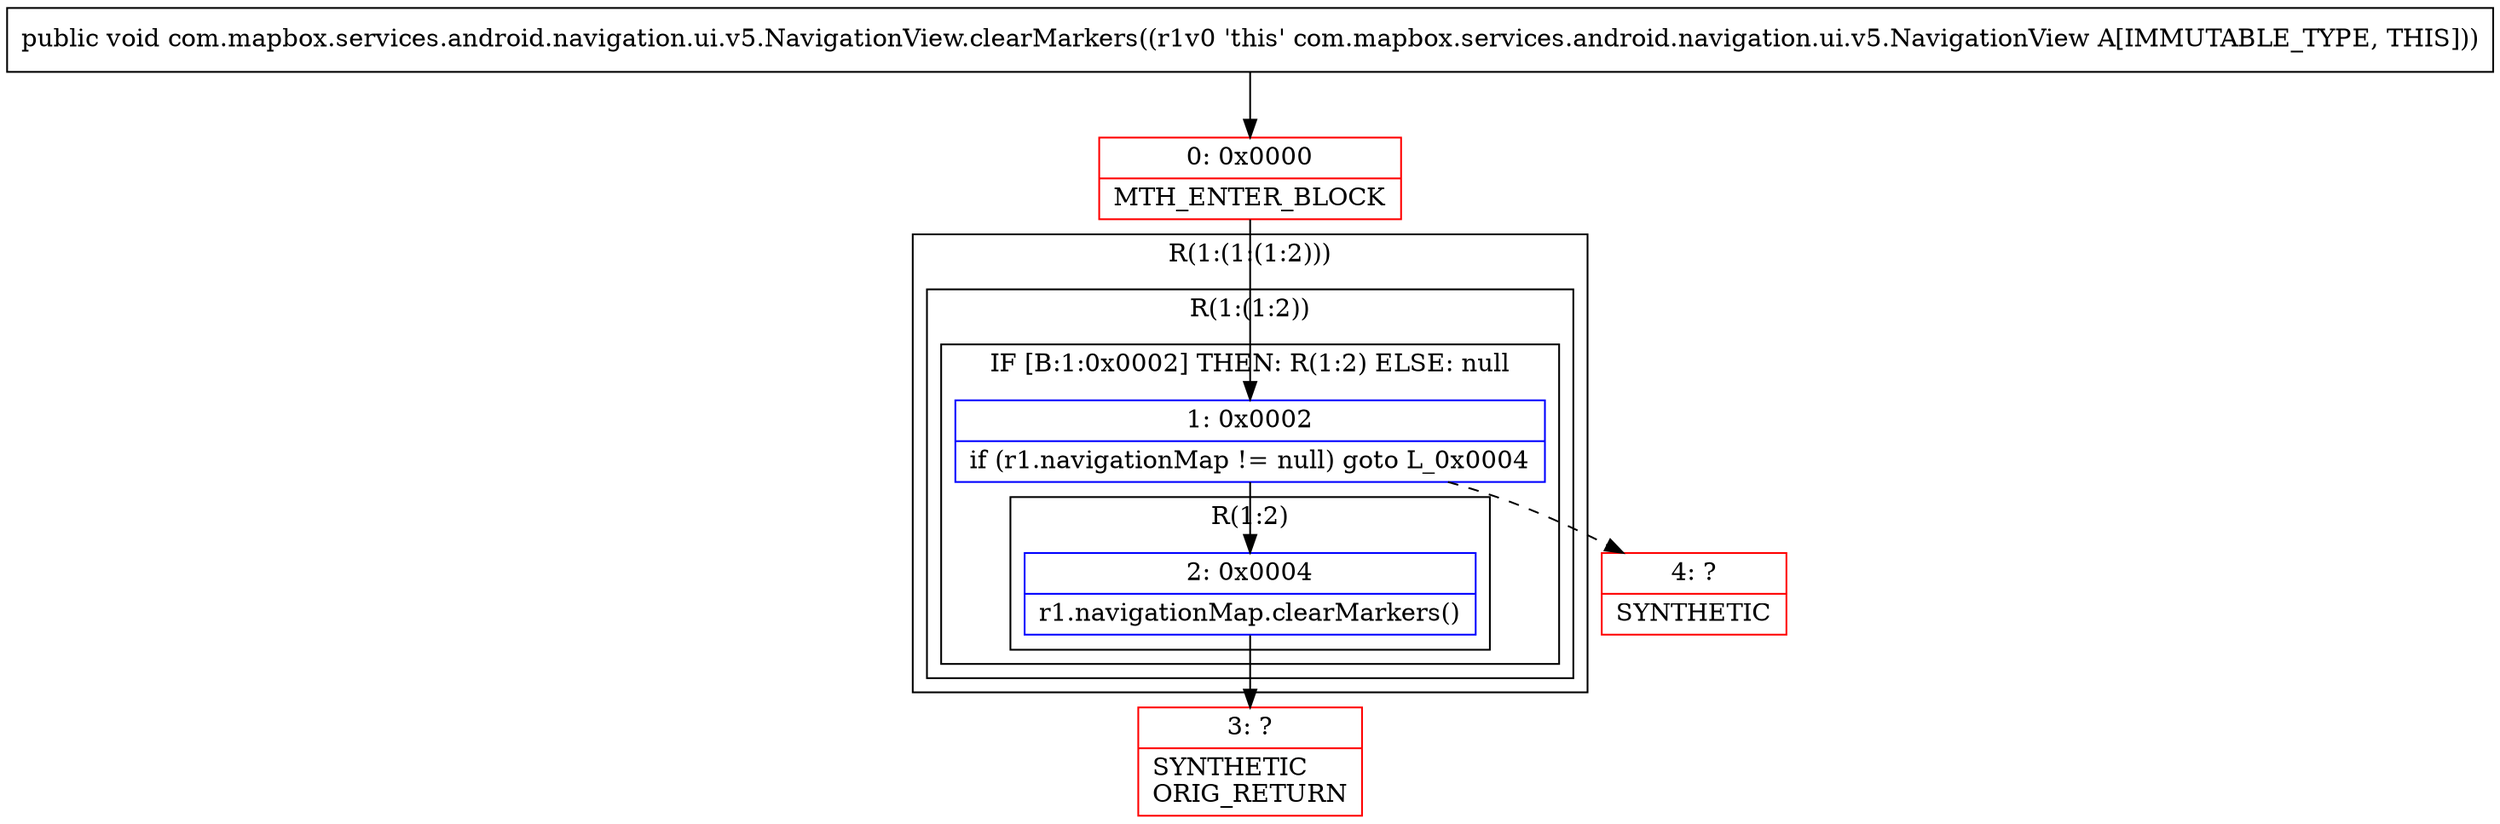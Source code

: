 digraph "CFG forcom.mapbox.services.android.navigation.ui.v5.NavigationView.clearMarkers()V" {
subgraph cluster_Region_1253962388 {
label = "R(1:(1:(1:2)))";
node [shape=record,color=blue];
subgraph cluster_Region_340108410 {
label = "R(1:(1:2))";
node [shape=record,color=blue];
subgraph cluster_IfRegion_25260106 {
label = "IF [B:1:0x0002] THEN: R(1:2) ELSE: null";
node [shape=record,color=blue];
Node_1 [shape=record,label="{1\:\ 0x0002|if (r1.navigationMap != null) goto L_0x0004\l}"];
subgraph cluster_Region_1802904612 {
label = "R(1:2)";
node [shape=record,color=blue];
Node_2 [shape=record,label="{2\:\ 0x0004|r1.navigationMap.clearMarkers()\l}"];
}
}
}
}
Node_0 [shape=record,color=red,label="{0\:\ 0x0000|MTH_ENTER_BLOCK\l}"];
Node_3 [shape=record,color=red,label="{3\:\ ?|SYNTHETIC\lORIG_RETURN\l}"];
Node_4 [shape=record,color=red,label="{4\:\ ?|SYNTHETIC\l}"];
MethodNode[shape=record,label="{public void com.mapbox.services.android.navigation.ui.v5.NavigationView.clearMarkers((r1v0 'this' com.mapbox.services.android.navigation.ui.v5.NavigationView A[IMMUTABLE_TYPE, THIS])) }"];
MethodNode -> Node_0;
Node_1 -> Node_2;
Node_1 -> Node_4[style=dashed];
Node_2 -> Node_3;
Node_0 -> Node_1;
}

